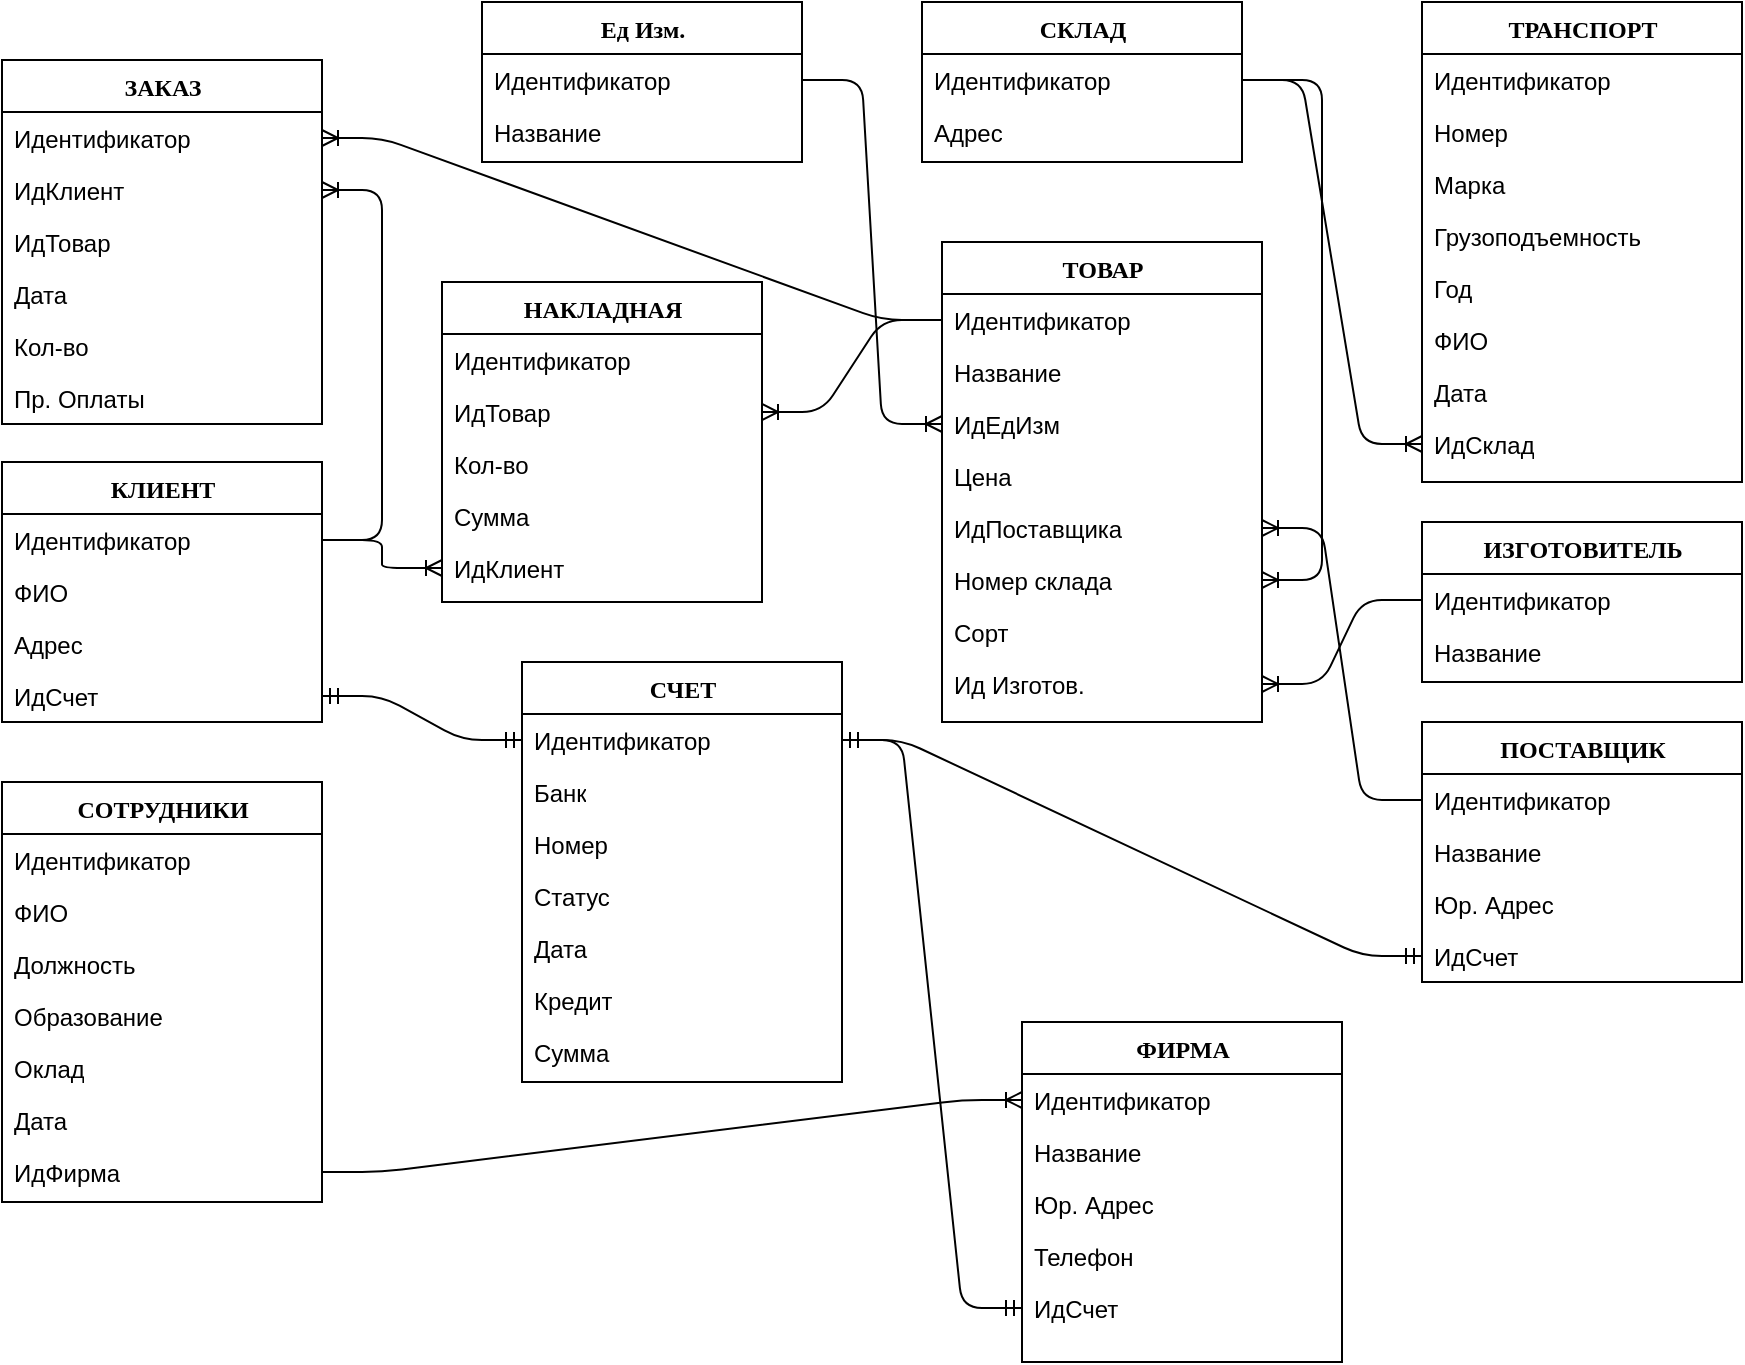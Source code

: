 <mxfile version="14.6.13" type="device"><diagram name="Page-1" id="6133507b-19e7-1e82-6fc7-422aa6c4b21f"><mxGraphModel dx="1086" dy="786" grid="1" gridSize="10" guides="1" tooltips="1" connect="1" arrows="1" fold="1" page="1" pageScale="1" pageWidth="1100" pageHeight="850" background="#ffffff" math="0" shadow="0"><root><mxCell id="0"/><mxCell id="1" parent="0"/><mxCell id="235556782a83e6d0-1" value="ТОВАР" style="swimlane;html=1;fontStyle=1;align=center;verticalAlign=top;childLayout=stackLayout;horizontal=1;startSize=26;horizontalStack=0;resizeParent=1;resizeLast=0;collapsible=1;marginBottom=0;swimlaneFillColor=#ffffff;rounded=0;shadow=0;comic=0;labelBackgroundColor=none;strokeWidth=1;fillColor=none;fontFamily=Verdana;fontSize=12" parent="1" vertex="1"><mxGeometry x="490" y="130" width="160" height="240" as="geometry"/></mxCell><mxCell id="235556782a83e6d0-2" value="Идентификатор" style="text;html=1;strokeColor=none;fillColor=none;align=left;verticalAlign=top;spacingLeft=4;spacingRight=4;whiteSpace=wrap;overflow=hidden;rotatable=0;points=[[0,0.5],[1,0.5]];portConstraint=eastwest;" parent="235556782a83e6d0-1" vertex="1"><mxGeometry y="26" width="160" height="26" as="geometry"/></mxCell><mxCell id="235556782a83e6d0-3" value="Название" style="text;html=1;strokeColor=none;fillColor=none;align=left;verticalAlign=top;spacingLeft=4;spacingRight=4;whiteSpace=wrap;overflow=hidden;rotatable=0;points=[[0,0.5],[1,0.5]];portConstraint=eastwest;" parent="235556782a83e6d0-1" vertex="1"><mxGeometry y="52" width="160" height="26" as="geometry"/></mxCell><mxCell id="235556782a83e6d0-5" value="ИдЕдИзм" style="text;html=1;strokeColor=none;fillColor=none;align=left;verticalAlign=top;spacingLeft=4;spacingRight=4;whiteSpace=wrap;overflow=hidden;rotatable=0;points=[[0,0.5],[1,0.5]];portConstraint=eastwest;" parent="235556782a83e6d0-1" vertex="1"><mxGeometry y="78" width="160" height="26" as="geometry"/></mxCell><mxCell id="qHujbb5-8GmgeVS9YUkr-20" value="Цена" style="text;html=1;strokeColor=none;fillColor=none;align=left;verticalAlign=top;spacingLeft=4;spacingRight=4;whiteSpace=wrap;overflow=hidden;rotatable=0;points=[[0,0.5],[1,0.5]];portConstraint=eastwest;" parent="235556782a83e6d0-1" vertex="1"><mxGeometry y="104" width="160" height="26" as="geometry"/></mxCell><mxCell id="qHujbb5-8GmgeVS9YUkr-19" value="ИдПоставщика" style="text;html=1;strokeColor=none;fillColor=none;align=left;verticalAlign=top;spacingLeft=4;spacingRight=4;whiteSpace=wrap;overflow=hidden;rotatable=0;points=[[0,0.5],[1,0.5]];portConstraint=eastwest;" parent="235556782a83e6d0-1" vertex="1"><mxGeometry y="130" width="160" height="26" as="geometry"/></mxCell><mxCell id="qHujbb5-8GmgeVS9YUkr-17" value="Номер склада&lt;br&gt;" style="text;html=1;strokeColor=none;fillColor=none;align=left;verticalAlign=top;spacingLeft=4;spacingRight=4;whiteSpace=wrap;overflow=hidden;rotatable=0;points=[[0,0.5],[1,0.5]];portConstraint=eastwest;" parent="235556782a83e6d0-1" vertex="1"><mxGeometry y="156" width="160" height="26" as="geometry"/></mxCell><mxCell id="qHujbb5-8GmgeVS9YUkr-16" value="Сорт" style="text;html=1;strokeColor=none;fillColor=none;align=left;verticalAlign=top;spacingLeft=4;spacingRight=4;whiteSpace=wrap;overflow=hidden;rotatable=0;points=[[0,0.5],[1,0.5]];portConstraint=eastwest;" parent="235556782a83e6d0-1" vertex="1"><mxGeometry y="182" width="160" height="26" as="geometry"/></mxCell><mxCell id="qHujbb5-8GmgeVS9YUkr-18" value="Ид Изготов." style="text;html=1;strokeColor=none;fillColor=none;align=left;verticalAlign=top;spacingLeft=4;spacingRight=4;whiteSpace=wrap;overflow=hidden;rotatable=0;points=[[0,0.5],[1,0.5]];portConstraint=eastwest;" parent="235556782a83e6d0-1" vertex="1"><mxGeometry y="208" width="160" height="26" as="geometry"/></mxCell><mxCell id="78961159f06e98e8-17" value="ЗАКАЗ" style="swimlane;html=1;fontStyle=1;align=center;verticalAlign=top;childLayout=stackLayout;horizontal=1;startSize=26;horizontalStack=0;resizeParent=1;resizeLast=0;collapsible=1;marginBottom=0;swimlaneFillColor=#ffffff;rounded=0;shadow=0;comic=0;labelBackgroundColor=none;strokeWidth=1;fillColor=none;fontFamily=Verdana;fontSize=12" parent="1" vertex="1"><mxGeometry x="20" y="39" width="160" height="182" as="geometry"/></mxCell><mxCell id="78961159f06e98e8-23" value="Идентификатор" style="text;html=1;strokeColor=none;fillColor=none;align=left;verticalAlign=top;spacingLeft=4;spacingRight=4;whiteSpace=wrap;overflow=hidden;rotatable=0;points=[[0,0.5],[1,0.5]];portConstraint=eastwest;" parent="78961159f06e98e8-17" vertex="1"><mxGeometry y="26" width="160" height="26" as="geometry"/></mxCell><mxCell id="78961159f06e98e8-24" value="ИдКлиент" style="text;html=1;strokeColor=none;fillColor=none;align=left;verticalAlign=top;spacingLeft=4;spacingRight=4;whiteSpace=wrap;overflow=hidden;rotatable=0;points=[[0,0.5],[1,0.5]];portConstraint=eastwest;" parent="78961159f06e98e8-17" vertex="1"><mxGeometry y="52" width="160" height="26" as="geometry"/></mxCell><mxCell id="qHujbb5-8GmgeVS9YUkr-2" value="ИдТовар" style="text;html=1;strokeColor=none;fillColor=none;align=left;verticalAlign=top;spacingLeft=4;spacingRight=4;whiteSpace=wrap;overflow=hidden;rotatable=0;points=[[0,0.5],[1,0.5]];portConstraint=eastwest;" parent="78961159f06e98e8-17" vertex="1"><mxGeometry y="78" width="160" height="26" as="geometry"/></mxCell><mxCell id="qHujbb5-8GmgeVS9YUkr-6" value="Дата" style="text;html=1;strokeColor=none;fillColor=none;align=left;verticalAlign=top;spacingLeft=4;spacingRight=4;whiteSpace=wrap;overflow=hidden;rotatable=0;points=[[0,0.5],[1,0.5]];portConstraint=eastwest;" parent="78961159f06e98e8-17" vertex="1"><mxGeometry y="104" width="160" height="26" as="geometry"/></mxCell><mxCell id="qHujbb5-8GmgeVS9YUkr-5" value="Кол-во" style="text;html=1;strokeColor=none;fillColor=none;align=left;verticalAlign=top;spacingLeft=4;spacingRight=4;whiteSpace=wrap;overflow=hidden;rotatable=0;points=[[0,0.5],[1,0.5]];portConstraint=eastwest;" parent="78961159f06e98e8-17" vertex="1"><mxGeometry y="130" width="160" height="26" as="geometry"/></mxCell><mxCell id="qHujbb5-8GmgeVS9YUkr-4" value="Пр. Оплаты" style="text;html=1;strokeColor=none;fillColor=none;align=left;verticalAlign=top;spacingLeft=4;spacingRight=4;whiteSpace=wrap;overflow=hidden;rotatable=0;points=[[0,0.5],[1,0.5]];portConstraint=eastwest;" parent="78961159f06e98e8-17" vertex="1"><mxGeometry y="156" width="160" height="26" as="geometry"/></mxCell><mxCell id="78961159f06e98e8-43" value="Ед Изм." style="swimlane;html=1;fontStyle=1;align=center;verticalAlign=top;childLayout=stackLayout;horizontal=1;startSize=26;horizontalStack=0;resizeParent=1;resizeLast=0;collapsible=1;marginBottom=0;swimlaneFillColor=#ffffff;rounded=0;shadow=0;comic=0;labelBackgroundColor=none;strokeWidth=1;fillColor=none;fontFamily=Verdana;fontSize=12" parent="1" vertex="1"><mxGeometry x="260" y="10" width="160" height="80" as="geometry"/></mxCell><mxCell id="78961159f06e98e8-44" value="Идентификатор" style="text;html=1;strokeColor=none;fillColor=none;align=left;verticalAlign=top;spacingLeft=4;spacingRight=4;whiteSpace=wrap;overflow=hidden;rotatable=0;points=[[0,0.5],[1,0.5]];portConstraint=eastwest;" parent="78961159f06e98e8-43" vertex="1"><mxGeometry y="26" width="160" height="26" as="geometry"/></mxCell><mxCell id="78961159f06e98e8-45" value="Название&lt;br&gt;" style="text;html=1;strokeColor=none;fillColor=none;align=left;verticalAlign=top;spacingLeft=4;spacingRight=4;whiteSpace=wrap;overflow=hidden;rotatable=0;points=[[0,0.5],[1,0.5]];portConstraint=eastwest;" parent="78961159f06e98e8-43" vertex="1"><mxGeometry y="52" width="160" height="26" as="geometry"/></mxCell><mxCell id="78961159f06e98e8-82" value="ТРАНСПОРТ" style="swimlane;html=1;fontStyle=1;align=center;verticalAlign=top;childLayout=stackLayout;horizontal=1;startSize=26;horizontalStack=0;resizeParent=1;resizeLast=0;collapsible=1;marginBottom=0;swimlaneFillColor=#ffffff;rounded=0;shadow=0;comic=0;labelBackgroundColor=none;strokeWidth=1;fillColor=none;fontFamily=Verdana;fontSize=12" parent="1" vertex="1"><mxGeometry x="730" y="10" width="160" height="240" as="geometry"/></mxCell><mxCell id="78961159f06e98e8-84" value="Идентификатор" style="text;html=1;strokeColor=none;fillColor=none;align=left;verticalAlign=top;spacingLeft=4;spacingRight=4;whiteSpace=wrap;overflow=hidden;rotatable=0;points=[[0,0.5],[1,0.5]];portConstraint=eastwest;" parent="78961159f06e98e8-82" vertex="1"><mxGeometry y="26" width="160" height="26" as="geometry"/></mxCell><mxCell id="78961159f06e98e8-89" value="Номер" style="text;html=1;strokeColor=none;fillColor=none;align=left;verticalAlign=top;spacingLeft=4;spacingRight=4;whiteSpace=wrap;overflow=hidden;rotatable=0;points=[[0,0.5],[1,0.5]];portConstraint=eastwest;" parent="78961159f06e98e8-82" vertex="1"><mxGeometry y="52" width="160" height="26" as="geometry"/></mxCell><mxCell id="qHujbb5-8GmgeVS9YUkr-10" value="Марка" style="text;html=1;strokeColor=none;fillColor=none;align=left;verticalAlign=top;spacingLeft=4;spacingRight=4;whiteSpace=wrap;overflow=hidden;rotatable=0;points=[[0,0.5],[1,0.5]];portConstraint=eastwest;" parent="78961159f06e98e8-82" vertex="1"><mxGeometry y="78" width="160" height="26" as="geometry"/></mxCell><mxCell id="qHujbb5-8GmgeVS9YUkr-11" value="Грузоподъемность" style="text;html=1;strokeColor=none;fillColor=none;align=left;verticalAlign=top;spacingLeft=4;spacingRight=4;whiteSpace=wrap;overflow=hidden;rotatable=0;points=[[0,0.5],[1,0.5]];portConstraint=eastwest;" parent="78961159f06e98e8-82" vertex="1"><mxGeometry y="104" width="160" height="26" as="geometry"/></mxCell><mxCell id="qHujbb5-8GmgeVS9YUkr-14" value="Год" style="text;html=1;strokeColor=none;fillColor=none;align=left;verticalAlign=top;spacingLeft=4;spacingRight=4;whiteSpace=wrap;overflow=hidden;rotatable=0;points=[[0,0.5],[1,0.5]];portConstraint=eastwest;" parent="78961159f06e98e8-82" vertex="1"><mxGeometry y="130" width="160" height="26" as="geometry"/></mxCell><mxCell id="qHujbb5-8GmgeVS9YUkr-12" value="ФИО" style="text;html=1;strokeColor=none;fillColor=none;align=left;verticalAlign=top;spacingLeft=4;spacingRight=4;whiteSpace=wrap;overflow=hidden;rotatable=0;points=[[0,0.5],[1,0.5]];portConstraint=eastwest;" parent="78961159f06e98e8-82" vertex="1"><mxGeometry y="156" width="160" height="26" as="geometry"/></mxCell><mxCell id="qHujbb5-8GmgeVS9YUkr-13" value="Дата" style="text;html=1;strokeColor=none;fillColor=none;align=left;verticalAlign=top;spacingLeft=4;spacingRight=4;whiteSpace=wrap;overflow=hidden;rotatable=0;points=[[0,0.5],[1,0.5]];portConstraint=eastwest;" parent="78961159f06e98e8-82" vertex="1"><mxGeometry y="182" width="160" height="26" as="geometry"/></mxCell><mxCell id="qHujbb5-8GmgeVS9YUkr-15" value="ИдСклад" style="text;html=1;strokeColor=none;fillColor=none;align=left;verticalAlign=top;spacingLeft=4;spacingRight=4;whiteSpace=wrap;overflow=hidden;rotatable=0;points=[[0,0.5],[1,0.5]];portConstraint=eastwest;" parent="78961159f06e98e8-82" vertex="1"><mxGeometry y="208" width="160" height="26" as="geometry"/></mxCell><mxCell id="qHujbb5-8GmgeVS9YUkr-7" value="СКЛАД" style="swimlane;html=1;fontStyle=1;align=center;verticalAlign=top;childLayout=stackLayout;horizontal=1;startSize=26;horizontalStack=0;resizeParent=1;resizeLast=0;collapsible=1;marginBottom=0;swimlaneFillColor=#ffffff;rounded=0;shadow=0;comic=0;labelBackgroundColor=none;strokeWidth=1;fillColor=none;fontFamily=Verdana;fontSize=12" parent="1" vertex="1"><mxGeometry x="480" y="10" width="160" height="80" as="geometry"/></mxCell><mxCell id="qHujbb5-8GmgeVS9YUkr-8" value="Идентификатор" style="text;html=1;strokeColor=none;fillColor=none;align=left;verticalAlign=top;spacingLeft=4;spacingRight=4;whiteSpace=wrap;overflow=hidden;rotatable=0;points=[[0,0.5],[1,0.5]];portConstraint=eastwest;" parent="qHujbb5-8GmgeVS9YUkr-7" vertex="1"><mxGeometry y="26" width="160" height="26" as="geometry"/></mxCell><mxCell id="qHujbb5-8GmgeVS9YUkr-9" value="Адрес" style="text;html=1;strokeColor=none;fillColor=none;align=left;verticalAlign=top;spacingLeft=4;spacingRight=4;whiteSpace=wrap;overflow=hidden;rotatable=0;points=[[0,0.5],[1,0.5]];portConstraint=eastwest;" parent="qHujbb5-8GmgeVS9YUkr-7" vertex="1"><mxGeometry y="52" width="160" height="26" as="geometry"/></mxCell><mxCell id="qHujbb5-8GmgeVS9YUkr-23" value="" style="edgeStyle=entityRelationEdgeStyle;fontSize=12;html=1;endArrow=ERoneToMany;" parent="1" source="78961159f06e98e8-44" target="235556782a83e6d0-5" edge="1"><mxGeometry width="100" height="100" relative="1" as="geometry"><mxPoint x="500" y="290" as="sourcePoint"/><mxPoint x="600" y="190" as="targetPoint"/></mxGeometry></mxCell><mxCell id="qHujbb5-8GmgeVS9YUkr-24" value="" style="edgeStyle=entityRelationEdgeStyle;fontSize=12;html=1;endArrow=ERoneToMany;" parent="1" source="qHujbb5-8GmgeVS9YUkr-8" target="qHujbb5-8GmgeVS9YUkr-15" edge="1"><mxGeometry width="100" height="100" relative="1" as="geometry"><mxPoint x="620" y="140" as="sourcePoint"/><mxPoint x="670" y="322" as="targetPoint"/></mxGeometry></mxCell><mxCell id="qHujbb5-8GmgeVS9YUkr-25" value="" style="edgeStyle=entityRelationEdgeStyle;fontSize=12;html=1;endArrow=ERoneToMany;" parent="1" source="qHujbb5-8GmgeVS9YUkr-8" target="qHujbb5-8GmgeVS9YUkr-17" edge="1"><mxGeometry width="100" height="100" relative="1" as="geometry"><mxPoint x="410" y="59" as="sourcePoint"/><mxPoint x="460" y="241" as="targetPoint"/></mxGeometry></mxCell><mxCell id="qHujbb5-8GmgeVS9YUkr-27" value="НАКЛАДНАЯ" style="swimlane;html=1;fontStyle=1;align=center;verticalAlign=top;childLayout=stackLayout;horizontal=1;startSize=26;horizontalStack=0;resizeParent=1;resizeLast=0;collapsible=1;marginBottom=0;swimlaneFillColor=#ffffff;rounded=0;shadow=0;comic=0;labelBackgroundColor=none;strokeWidth=1;fillColor=none;fontFamily=Verdana;fontSize=12" parent="1" vertex="1"><mxGeometry x="240" y="150" width="160" height="160" as="geometry"/></mxCell><mxCell id="qHujbb5-8GmgeVS9YUkr-28" value="Идентификатор" style="text;html=1;strokeColor=none;fillColor=none;align=left;verticalAlign=top;spacingLeft=4;spacingRight=4;whiteSpace=wrap;overflow=hidden;rotatable=0;points=[[0,0.5],[1,0.5]];portConstraint=eastwest;" parent="qHujbb5-8GmgeVS9YUkr-27" vertex="1"><mxGeometry y="26" width="160" height="26" as="geometry"/></mxCell><mxCell id="qHujbb5-8GmgeVS9YUkr-29" value="ИдТовар" style="text;html=1;strokeColor=none;fillColor=none;align=left;verticalAlign=top;spacingLeft=4;spacingRight=4;whiteSpace=wrap;overflow=hidden;rotatable=0;points=[[0,0.5],[1,0.5]];portConstraint=eastwest;" parent="qHujbb5-8GmgeVS9YUkr-27" vertex="1"><mxGeometry y="52" width="160" height="26" as="geometry"/></mxCell><mxCell id="qHujbb5-8GmgeVS9YUkr-30" value="Кол-во" style="text;html=1;strokeColor=none;fillColor=none;align=left;verticalAlign=top;spacingLeft=4;spacingRight=4;whiteSpace=wrap;overflow=hidden;rotatable=0;points=[[0,0.5],[1,0.5]];portConstraint=eastwest;" parent="qHujbb5-8GmgeVS9YUkr-27" vertex="1"><mxGeometry y="78" width="160" height="26" as="geometry"/></mxCell><mxCell id="qHujbb5-8GmgeVS9YUkr-31" value="Сумма" style="text;html=1;strokeColor=none;fillColor=none;align=left;verticalAlign=top;spacingLeft=4;spacingRight=4;whiteSpace=wrap;overflow=hidden;rotatable=0;points=[[0,0.5],[1,0.5]];portConstraint=eastwest;" parent="qHujbb5-8GmgeVS9YUkr-27" vertex="1"><mxGeometry y="104" width="160" height="26" as="geometry"/></mxCell><mxCell id="qHujbb5-8GmgeVS9YUkr-32" value="ИдКлиент" style="text;html=1;strokeColor=none;fillColor=none;align=left;verticalAlign=top;spacingLeft=4;spacingRight=4;whiteSpace=wrap;overflow=hidden;rotatable=0;points=[[0,0.5],[1,0.5]];portConstraint=eastwest;" parent="qHujbb5-8GmgeVS9YUkr-27" vertex="1"><mxGeometry y="130" width="160" height="26" as="geometry"/></mxCell><mxCell id="qHujbb5-8GmgeVS9YUkr-34" value="КЛИЕНТ" style="swimlane;html=1;fontStyle=1;align=center;verticalAlign=top;childLayout=stackLayout;horizontal=1;startSize=26;horizontalStack=0;resizeParent=1;resizeLast=0;collapsible=1;marginBottom=0;swimlaneFillColor=#ffffff;rounded=0;shadow=0;comic=0;labelBackgroundColor=none;strokeWidth=1;fillColor=none;fontFamily=Verdana;fontSize=12" parent="1" vertex="1"><mxGeometry x="20" y="240" width="160" height="130" as="geometry"/></mxCell><mxCell id="qHujbb5-8GmgeVS9YUkr-35" value="Идентификатор" style="text;html=1;strokeColor=none;fillColor=none;align=left;verticalAlign=top;spacingLeft=4;spacingRight=4;whiteSpace=wrap;overflow=hidden;rotatable=0;points=[[0,0.5],[1,0.5]];portConstraint=eastwest;" parent="qHujbb5-8GmgeVS9YUkr-34" vertex="1"><mxGeometry y="26" width="160" height="26" as="geometry"/></mxCell><mxCell id="qHujbb5-8GmgeVS9YUkr-36" value="ФИО" style="text;html=1;strokeColor=none;fillColor=none;align=left;verticalAlign=top;spacingLeft=4;spacingRight=4;whiteSpace=wrap;overflow=hidden;rotatable=0;points=[[0,0.5],[1,0.5]];portConstraint=eastwest;" parent="qHujbb5-8GmgeVS9YUkr-34" vertex="1"><mxGeometry y="52" width="160" height="26" as="geometry"/></mxCell><mxCell id="qHujbb5-8GmgeVS9YUkr-37" value="Адрес" style="text;html=1;strokeColor=none;fillColor=none;align=left;verticalAlign=top;spacingLeft=4;spacingRight=4;whiteSpace=wrap;overflow=hidden;rotatable=0;points=[[0,0.5],[1,0.5]];portConstraint=eastwest;" parent="qHujbb5-8GmgeVS9YUkr-34" vertex="1"><mxGeometry y="78" width="160" height="26" as="geometry"/></mxCell><mxCell id="qHujbb5-8GmgeVS9YUkr-38" value="ИдСчет" style="text;html=1;strokeColor=none;fillColor=none;align=left;verticalAlign=top;spacingLeft=4;spacingRight=4;whiteSpace=wrap;overflow=hidden;rotatable=0;points=[[0,0.5],[1,0.5]];portConstraint=eastwest;" parent="qHujbb5-8GmgeVS9YUkr-34" vertex="1"><mxGeometry y="104" width="160" height="26" as="geometry"/></mxCell><mxCell id="qHujbb5-8GmgeVS9YUkr-40" value="" style="edgeStyle=entityRelationEdgeStyle;fontSize=12;html=1;endArrow=ERoneToMany;" parent="1" source="235556782a83e6d0-2" target="78961159f06e98e8-23" edge="1"><mxGeometry width="100" height="100" relative="1" as="geometry"><mxPoint x="220" y="430" as="sourcePoint"/><mxPoint x="370" y="240" as="targetPoint"/></mxGeometry></mxCell><mxCell id="qHujbb5-8GmgeVS9YUkr-41" value="" style="edgeStyle=entityRelationEdgeStyle;fontSize=12;html=1;endArrow=ERoneToMany;" parent="1" source="qHujbb5-8GmgeVS9YUkr-35" target="78961159f06e98e8-24" edge="1"><mxGeometry width="100" height="100" relative="1" as="geometry"><mxPoint x="300" y="413" as="sourcePoint"/><mxPoint x="360" y="120" as="targetPoint"/></mxGeometry></mxCell><mxCell id="qHujbb5-8GmgeVS9YUkr-42" value="" style="edgeStyle=entityRelationEdgeStyle;fontSize=12;html=1;endArrow=ERoneToMany;" parent="1" source="235556782a83e6d0-2" target="qHujbb5-8GmgeVS9YUkr-29" edge="1"><mxGeometry width="100" height="100" relative="1" as="geometry"><mxPoint x="310" y="474" as="sourcePoint"/><mxPoint x="320" y="170" as="targetPoint"/></mxGeometry></mxCell><mxCell id="qHujbb5-8GmgeVS9YUkr-43" value="" style="edgeStyle=entityRelationEdgeStyle;fontSize=12;html=1;endArrow=ERoneToMany;" parent="1" source="qHujbb5-8GmgeVS9YUkr-35" target="qHujbb5-8GmgeVS9YUkr-32" edge="1"><mxGeometry width="100" height="100" relative="1" as="geometry"><mxPoint x="170" y="390" as="sourcePoint"/><mxPoint x="290" y="531" as="targetPoint"/></mxGeometry></mxCell><mxCell id="qHujbb5-8GmgeVS9YUkr-44" value="ИЗГОТОВИТЕЛЬ" style="swimlane;html=1;fontStyle=1;align=center;verticalAlign=top;childLayout=stackLayout;horizontal=1;startSize=26;horizontalStack=0;resizeParent=1;resizeLast=0;collapsible=1;marginBottom=0;swimlaneFillColor=#ffffff;rounded=0;shadow=0;comic=0;labelBackgroundColor=none;strokeWidth=1;fillColor=none;fontFamily=Verdana;fontSize=12" parent="1" vertex="1"><mxGeometry x="730" y="270" width="160" height="80" as="geometry"/></mxCell><mxCell id="qHujbb5-8GmgeVS9YUkr-45" value="Идентификатор" style="text;html=1;strokeColor=none;fillColor=none;align=left;verticalAlign=top;spacingLeft=4;spacingRight=4;whiteSpace=wrap;overflow=hidden;rotatable=0;points=[[0,0.5],[1,0.5]];portConstraint=eastwest;" parent="qHujbb5-8GmgeVS9YUkr-44" vertex="1"><mxGeometry y="26" width="160" height="26" as="geometry"/></mxCell><mxCell id="qHujbb5-8GmgeVS9YUkr-46" value="Название" style="text;html=1;strokeColor=none;fillColor=none;align=left;verticalAlign=top;spacingLeft=4;spacingRight=4;whiteSpace=wrap;overflow=hidden;rotatable=0;points=[[0,0.5],[1,0.5]];portConstraint=eastwest;" parent="qHujbb5-8GmgeVS9YUkr-44" vertex="1"><mxGeometry y="52" width="160" height="26" as="geometry"/></mxCell><mxCell id="qHujbb5-8GmgeVS9YUkr-47" value="" style="edgeStyle=entityRelationEdgeStyle;fontSize=12;html=1;endArrow=ERoneToMany;" parent="1" source="qHujbb5-8GmgeVS9YUkr-45" target="qHujbb5-8GmgeVS9YUkr-18" edge="1"><mxGeometry width="100" height="100" relative="1" as="geometry"><mxPoint x="490" y="234" as="sourcePoint"/><mxPoint x="410" y="315" as="targetPoint"/></mxGeometry></mxCell><mxCell id="qHujbb5-8GmgeVS9YUkr-48" value="СЧЕТ" style="swimlane;html=1;fontStyle=1;align=center;verticalAlign=top;childLayout=stackLayout;horizontal=1;startSize=26;horizontalStack=0;resizeParent=1;resizeLast=0;collapsible=1;marginBottom=0;swimlaneFillColor=#ffffff;rounded=0;shadow=0;comic=0;labelBackgroundColor=none;strokeWidth=1;fillColor=none;fontFamily=Verdana;fontSize=12" parent="1" vertex="1"><mxGeometry x="280" y="340" width="160" height="210" as="geometry"/></mxCell><mxCell id="qHujbb5-8GmgeVS9YUkr-49" value="Идентификатор" style="text;html=1;strokeColor=none;fillColor=none;align=left;verticalAlign=top;spacingLeft=4;spacingRight=4;whiteSpace=wrap;overflow=hidden;rotatable=0;points=[[0,0.5],[1,0.5]];portConstraint=eastwest;" parent="qHujbb5-8GmgeVS9YUkr-48" vertex="1"><mxGeometry y="26" width="160" height="26" as="geometry"/></mxCell><mxCell id="qHujbb5-8GmgeVS9YUkr-50" value="Банк" style="text;html=1;strokeColor=none;fillColor=none;align=left;verticalAlign=top;spacingLeft=4;spacingRight=4;whiteSpace=wrap;overflow=hidden;rotatable=0;points=[[0,0.5],[1,0.5]];portConstraint=eastwest;" parent="qHujbb5-8GmgeVS9YUkr-48" vertex="1"><mxGeometry y="52" width="160" height="26" as="geometry"/></mxCell><mxCell id="qHujbb5-8GmgeVS9YUkr-51" value="Номер" style="text;html=1;strokeColor=none;fillColor=none;align=left;verticalAlign=top;spacingLeft=4;spacingRight=4;whiteSpace=wrap;overflow=hidden;rotatable=0;points=[[0,0.5],[1,0.5]];portConstraint=eastwest;" parent="qHujbb5-8GmgeVS9YUkr-48" vertex="1"><mxGeometry y="78" width="160" height="26" as="geometry"/></mxCell><mxCell id="qHujbb5-8GmgeVS9YUkr-52" value="Статус" style="text;html=1;strokeColor=none;fillColor=none;align=left;verticalAlign=top;spacingLeft=4;spacingRight=4;whiteSpace=wrap;overflow=hidden;rotatable=0;points=[[0,0.5],[1,0.5]];portConstraint=eastwest;" parent="qHujbb5-8GmgeVS9YUkr-48" vertex="1"><mxGeometry y="104" width="160" height="26" as="geometry"/></mxCell><mxCell id="qHujbb5-8GmgeVS9YUkr-53" value="Дата" style="text;html=1;strokeColor=none;fillColor=none;align=left;verticalAlign=top;spacingLeft=4;spacingRight=4;whiteSpace=wrap;overflow=hidden;rotatable=0;points=[[0,0.5],[1,0.5]];portConstraint=eastwest;" parent="qHujbb5-8GmgeVS9YUkr-48" vertex="1"><mxGeometry y="130" width="160" height="26" as="geometry"/></mxCell><mxCell id="qHujbb5-8GmgeVS9YUkr-54" value="Кредит" style="text;html=1;strokeColor=none;fillColor=none;align=left;verticalAlign=top;spacingLeft=4;spacingRight=4;whiteSpace=wrap;overflow=hidden;rotatable=0;points=[[0,0.5],[1,0.5]];portConstraint=eastwest;" parent="qHujbb5-8GmgeVS9YUkr-48" vertex="1"><mxGeometry y="156" width="160" height="26" as="geometry"/></mxCell><mxCell id="qHujbb5-8GmgeVS9YUkr-55" value="Сумма" style="text;html=1;strokeColor=none;fillColor=none;align=left;verticalAlign=top;spacingLeft=4;spacingRight=4;whiteSpace=wrap;overflow=hidden;rotatable=0;points=[[0,0.5],[1,0.5]];portConstraint=eastwest;" parent="qHujbb5-8GmgeVS9YUkr-48" vertex="1"><mxGeometry y="182" width="160" height="26" as="geometry"/></mxCell><mxCell id="qHujbb5-8GmgeVS9YUkr-58" value="ПОСТАВЩИК" style="swimlane;html=1;fontStyle=1;align=center;verticalAlign=top;childLayout=stackLayout;horizontal=1;startSize=26;horizontalStack=0;resizeParent=1;resizeLast=0;collapsible=1;marginBottom=0;swimlaneFillColor=#ffffff;rounded=0;shadow=0;comic=0;labelBackgroundColor=none;strokeWidth=1;fillColor=none;fontFamily=Verdana;fontSize=12" parent="1" vertex="1"><mxGeometry x="730" y="370" width="160" height="130" as="geometry"/></mxCell><mxCell id="qHujbb5-8GmgeVS9YUkr-59" value="Идентификатор" style="text;html=1;strokeColor=none;fillColor=none;align=left;verticalAlign=top;spacingLeft=4;spacingRight=4;whiteSpace=wrap;overflow=hidden;rotatable=0;points=[[0,0.5],[1,0.5]];portConstraint=eastwest;" parent="qHujbb5-8GmgeVS9YUkr-58" vertex="1"><mxGeometry y="26" width="160" height="26" as="geometry"/></mxCell><mxCell id="qHujbb5-8GmgeVS9YUkr-60" value="Название" style="text;html=1;strokeColor=none;fillColor=none;align=left;verticalAlign=top;spacingLeft=4;spacingRight=4;whiteSpace=wrap;overflow=hidden;rotatable=0;points=[[0,0.5],[1,0.5]];portConstraint=eastwest;" parent="qHujbb5-8GmgeVS9YUkr-58" vertex="1"><mxGeometry y="52" width="160" height="26" as="geometry"/></mxCell><mxCell id="qHujbb5-8GmgeVS9YUkr-61" value="Юр. Адрес" style="text;html=1;strokeColor=none;fillColor=none;align=left;verticalAlign=top;spacingLeft=4;spacingRight=4;whiteSpace=wrap;overflow=hidden;rotatable=0;points=[[0,0.5],[1,0.5]];portConstraint=eastwest;" parent="qHujbb5-8GmgeVS9YUkr-58" vertex="1"><mxGeometry y="78" width="160" height="26" as="geometry"/></mxCell><mxCell id="qHujbb5-8GmgeVS9YUkr-62" value="ИдСчет" style="text;html=1;strokeColor=none;fillColor=none;align=left;verticalAlign=top;spacingLeft=4;spacingRight=4;whiteSpace=wrap;overflow=hidden;rotatable=0;points=[[0,0.5],[1,0.5]];portConstraint=eastwest;" parent="qHujbb5-8GmgeVS9YUkr-58" vertex="1"><mxGeometry y="104" width="160" height="26" as="geometry"/></mxCell><mxCell id="qHujbb5-8GmgeVS9YUkr-64" value="" style="edgeStyle=entityRelationEdgeStyle;fontSize=12;html=1;endArrow=ERoneToMany;" parent="1" source="qHujbb5-8GmgeVS9YUkr-59" target="qHujbb5-8GmgeVS9YUkr-19" edge="1"><mxGeometry width="100" height="100" relative="1" as="geometry"><mxPoint x="490" y="234" as="sourcePoint"/><mxPoint x="410" y="315" as="targetPoint"/></mxGeometry></mxCell><mxCell id="qHujbb5-8GmgeVS9YUkr-65" value="" style="edgeStyle=entityRelationEdgeStyle;fontSize=12;html=1;endArrow=ERoneToMany;" parent="1" source="qHujbb5-8GmgeVS9YUkr-83" target="qHujbb5-8GmgeVS9YUkr-74" edge="1"><mxGeometry width="100" height="100" relative="1" as="geometry"><mxPoint x="180" y="609" as="sourcePoint"/><mxPoint x="100" y="690" as="targetPoint"/></mxGeometry></mxCell><mxCell id="qHujbb5-8GmgeVS9YUkr-66" value="" style="edgeStyle=entityRelationEdgeStyle;fontSize=12;html=1;endArrow=ERmandOne;startArrow=ERmandOne;" parent="1" source="qHujbb5-8GmgeVS9YUkr-49" target="qHujbb5-8GmgeVS9YUkr-38" edge="1"><mxGeometry width="100" height="100" relative="1" as="geometry"><mxPoint x="500" y="530" as="sourcePoint"/><mxPoint x="600" y="430" as="targetPoint"/></mxGeometry></mxCell><mxCell id="qHujbb5-8GmgeVS9YUkr-68" value="" style="edgeStyle=entityRelationEdgeStyle;fontSize=12;html=1;endArrow=ERmandOne;startArrow=ERmandOne;" parent="1" source="qHujbb5-8GmgeVS9YUkr-49" target="qHujbb5-8GmgeVS9YUkr-62" edge="1"><mxGeometry width="100" height="100" relative="1" as="geometry"><mxPoint x="810" y="652" as="sourcePoint"/><mxPoint x="630" y="620" as="targetPoint"/></mxGeometry></mxCell><mxCell id="qHujbb5-8GmgeVS9YUkr-69" value="ФИРМА" style="swimlane;html=1;fontStyle=1;align=center;verticalAlign=top;childLayout=stackLayout;horizontal=1;startSize=26;horizontalStack=0;resizeParent=1;resizeLast=0;collapsible=1;marginBottom=0;swimlaneFillColor=#ffffff;rounded=0;shadow=0;comic=0;labelBackgroundColor=none;strokeWidth=1;fillColor=none;fontFamily=Verdana;fontSize=12" parent="1" vertex="1"><mxGeometry x="530" y="520" width="160" height="170" as="geometry"/></mxCell><mxCell id="qHujbb5-8GmgeVS9YUkr-74" value="Идентификатор" style="text;html=1;strokeColor=none;fillColor=none;align=left;verticalAlign=top;spacingLeft=4;spacingRight=4;whiteSpace=wrap;overflow=hidden;rotatable=0;points=[[0,0.5],[1,0.5]];portConstraint=eastwest;" parent="qHujbb5-8GmgeVS9YUkr-69" vertex="1"><mxGeometry y="26" width="160" height="26" as="geometry"/></mxCell><mxCell id="qHujbb5-8GmgeVS9YUkr-70" value="Название" style="text;html=1;strokeColor=none;fillColor=none;align=left;verticalAlign=top;spacingLeft=4;spacingRight=4;whiteSpace=wrap;overflow=hidden;rotatable=0;points=[[0,0.5],[1,0.5]];portConstraint=eastwest;" parent="qHujbb5-8GmgeVS9YUkr-69" vertex="1"><mxGeometry y="52" width="160" height="26" as="geometry"/></mxCell><mxCell id="qHujbb5-8GmgeVS9YUkr-71" value="Юр. Адрес" style="text;html=1;strokeColor=none;fillColor=none;align=left;verticalAlign=top;spacingLeft=4;spacingRight=4;whiteSpace=wrap;overflow=hidden;rotatable=0;points=[[0,0.5],[1,0.5]];portConstraint=eastwest;" parent="qHujbb5-8GmgeVS9YUkr-69" vertex="1"><mxGeometry y="78" width="160" height="26" as="geometry"/></mxCell><mxCell id="qHujbb5-8GmgeVS9YUkr-72" value="Телефон" style="text;html=1;strokeColor=none;fillColor=none;align=left;verticalAlign=top;spacingLeft=4;spacingRight=4;whiteSpace=wrap;overflow=hidden;rotatable=0;points=[[0,0.5],[1,0.5]];portConstraint=eastwest;" parent="qHujbb5-8GmgeVS9YUkr-69" vertex="1"><mxGeometry y="104" width="160" height="26" as="geometry"/></mxCell><mxCell id="qHujbb5-8GmgeVS9YUkr-73" value="ИдСчет" style="text;html=1;strokeColor=none;fillColor=none;align=left;verticalAlign=top;spacingLeft=4;spacingRight=4;whiteSpace=wrap;overflow=hidden;rotatable=0;points=[[0,0.5],[1,0.5]];portConstraint=eastwest;" parent="qHujbb5-8GmgeVS9YUkr-69" vertex="1"><mxGeometry y="130" width="160" height="26" as="geometry"/></mxCell><mxCell id="qHujbb5-8GmgeVS9YUkr-75" value="" style="edgeStyle=entityRelationEdgeStyle;fontSize=12;html=1;endArrow=ERmandOne;startArrow=ERmandOne;" parent="1" source="qHujbb5-8GmgeVS9YUkr-49" target="qHujbb5-8GmgeVS9YUkr-73" edge="1"><mxGeometry width="100" height="100" relative="1" as="geometry"><mxPoint x="520" y="509" as="sourcePoint"/><mxPoint x="740" y="497" as="targetPoint"/></mxGeometry></mxCell><mxCell id="qHujbb5-8GmgeVS9YUkr-76" value="СОТРУДНИКИ" style="swimlane;html=1;fontStyle=1;align=center;verticalAlign=top;childLayout=stackLayout;horizontal=1;startSize=26;horizontalStack=0;resizeParent=1;resizeLast=0;collapsible=1;marginBottom=0;swimlaneFillColor=#ffffff;rounded=0;shadow=0;comic=0;labelBackgroundColor=none;strokeWidth=1;fillColor=none;fontFamily=Verdana;fontSize=12" parent="1" vertex="1"><mxGeometry x="20" y="400" width="160" height="210" as="geometry"/></mxCell><mxCell id="qHujbb5-8GmgeVS9YUkr-77" value="Идентификатор" style="text;html=1;strokeColor=none;fillColor=none;align=left;verticalAlign=top;spacingLeft=4;spacingRight=4;whiteSpace=wrap;overflow=hidden;rotatable=0;points=[[0,0.5],[1,0.5]];portConstraint=eastwest;" parent="qHujbb5-8GmgeVS9YUkr-76" vertex="1"><mxGeometry y="26" width="160" height="26" as="geometry"/></mxCell><mxCell id="qHujbb5-8GmgeVS9YUkr-78" value="ФИО" style="text;html=1;strokeColor=none;fillColor=none;align=left;verticalAlign=top;spacingLeft=4;spacingRight=4;whiteSpace=wrap;overflow=hidden;rotatable=0;points=[[0,0.5],[1,0.5]];portConstraint=eastwest;" parent="qHujbb5-8GmgeVS9YUkr-76" vertex="1"><mxGeometry y="52" width="160" height="26" as="geometry"/></mxCell><mxCell id="qHujbb5-8GmgeVS9YUkr-79" value="Должность" style="text;html=1;strokeColor=none;fillColor=none;align=left;verticalAlign=top;spacingLeft=4;spacingRight=4;whiteSpace=wrap;overflow=hidden;rotatable=0;points=[[0,0.5],[1,0.5]];portConstraint=eastwest;" parent="qHujbb5-8GmgeVS9YUkr-76" vertex="1"><mxGeometry y="78" width="160" height="26" as="geometry"/></mxCell><mxCell id="qHujbb5-8GmgeVS9YUkr-80" value="Образование" style="text;html=1;strokeColor=none;fillColor=none;align=left;verticalAlign=top;spacingLeft=4;spacingRight=4;whiteSpace=wrap;overflow=hidden;rotatable=0;points=[[0,0.5],[1,0.5]];portConstraint=eastwest;" parent="qHujbb5-8GmgeVS9YUkr-76" vertex="1"><mxGeometry y="104" width="160" height="26" as="geometry"/></mxCell><mxCell id="qHujbb5-8GmgeVS9YUkr-81" value="Оклад" style="text;html=1;strokeColor=none;fillColor=none;align=left;verticalAlign=top;spacingLeft=4;spacingRight=4;whiteSpace=wrap;overflow=hidden;rotatable=0;points=[[0,0.5],[1,0.5]];portConstraint=eastwest;" parent="qHujbb5-8GmgeVS9YUkr-76" vertex="1"><mxGeometry y="130" width="160" height="26" as="geometry"/></mxCell><mxCell id="qHujbb5-8GmgeVS9YUkr-82" value="Дата" style="text;html=1;strokeColor=none;fillColor=none;align=left;verticalAlign=top;spacingLeft=4;spacingRight=4;whiteSpace=wrap;overflow=hidden;rotatable=0;points=[[0,0.5],[1,0.5]];portConstraint=eastwest;" parent="qHujbb5-8GmgeVS9YUkr-76" vertex="1"><mxGeometry y="156" width="160" height="26" as="geometry"/></mxCell><mxCell id="qHujbb5-8GmgeVS9YUkr-83" value="ИдФирма" style="text;html=1;strokeColor=none;fillColor=none;align=left;verticalAlign=top;spacingLeft=4;spacingRight=4;whiteSpace=wrap;overflow=hidden;rotatable=0;points=[[0,0.5],[1,0.5]];portConstraint=eastwest;" parent="qHujbb5-8GmgeVS9YUkr-76" vertex="1"><mxGeometry y="182" width="160" height="26" as="geometry"/></mxCell></root></mxGraphModel></diagram></mxfile>